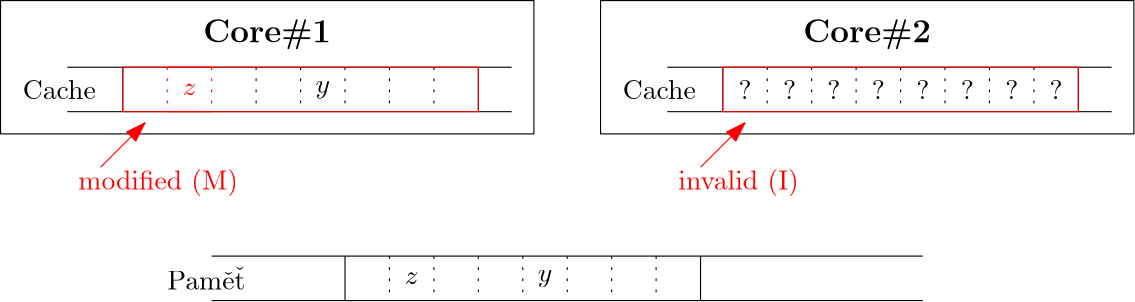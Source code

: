 <?xml version="1.0"?>
<!DOCTYPE ipe SYSTEM "ipe.dtd">
<ipe version="70206" creator="Ipe 7.2.7">
<info created="D:20180218220312" modified="D:20180218221113"/>
<ipestyle name="basic">
<symbol name="arrow/arc(spx)">
<path stroke="sym-stroke" fill="sym-stroke" pen="sym-pen">
0 0 m
-1 0.333 l
-1 -0.333 l
h
</path>
</symbol>
<symbol name="arrow/farc(spx)">
<path stroke="sym-stroke" fill="white" pen="sym-pen">
0 0 m
-1 0.333 l
-1 -0.333 l
h
</path>
</symbol>
<symbol name="arrow/ptarc(spx)">
<path stroke="sym-stroke" fill="sym-stroke" pen="sym-pen">
0 0 m
-1 0.333 l
-0.8 0 l
-1 -0.333 l
h
</path>
</symbol>
<symbol name="arrow/fptarc(spx)">
<path stroke="sym-stroke" fill="white" pen="sym-pen">
0 0 m
-1 0.333 l
-0.8 0 l
-1 -0.333 l
h
</path>
</symbol>
<symbol name="mark/circle(sx)" transformations="translations">
<path fill="sym-stroke">
0.6 0 0 0.6 0 0 e
0.4 0 0 0.4 0 0 e
</path>
</symbol>
<symbol name="mark/disk(sx)" transformations="translations">
<path fill="sym-stroke">
0.6 0 0 0.6 0 0 e
</path>
</symbol>
<symbol name="mark/fdisk(sfx)" transformations="translations">
<group>
<path fill="sym-fill">
0.5 0 0 0.5 0 0 e
</path>
<path fill="sym-stroke" fillrule="eofill">
0.6 0 0 0.6 0 0 e
0.4 0 0 0.4 0 0 e
</path>
</group>
</symbol>
<symbol name="mark/box(sx)" transformations="translations">
<path fill="sym-stroke" fillrule="eofill">
-0.6 -0.6 m
0.6 -0.6 l
0.6 0.6 l
-0.6 0.6 l
h
-0.4 -0.4 m
0.4 -0.4 l
0.4 0.4 l
-0.4 0.4 l
h
</path>
</symbol>
<symbol name="mark/square(sx)" transformations="translations">
<path fill="sym-stroke">
-0.6 -0.6 m
0.6 -0.6 l
0.6 0.6 l
-0.6 0.6 l
h
</path>
</symbol>
<symbol name="mark/fsquare(sfx)" transformations="translations">
<group>
<path fill="sym-fill">
-0.5 -0.5 m
0.5 -0.5 l
0.5 0.5 l
-0.5 0.5 l
h
</path>
<path fill="sym-stroke" fillrule="eofill">
-0.6 -0.6 m
0.6 -0.6 l
0.6 0.6 l
-0.6 0.6 l
h
-0.4 -0.4 m
0.4 -0.4 l
0.4 0.4 l
-0.4 0.4 l
h
</path>
</group>
</symbol>
<symbol name="mark/cross(sx)" transformations="translations">
<group>
<path fill="sym-stroke">
-0.43 -0.57 m
0.57 0.43 l
0.43 0.57 l
-0.57 -0.43 l
h
</path>
<path fill="sym-stroke">
-0.43 0.57 m
0.57 -0.43 l
0.43 -0.57 l
-0.57 0.43 l
h
</path>
</group>
</symbol>
<symbol name="arrow/fnormal(spx)">
<path stroke="sym-stroke" fill="white" pen="sym-pen">
0 0 m
-1 0.333 l
-1 -0.333 l
h
</path>
</symbol>
<symbol name="arrow/pointed(spx)">
<path stroke="sym-stroke" fill="sym-stroke" pen="sym-pen">
0 0 m
-1 0.333 l
-0.8 0 l
-1 -0.333 l
h
</path>
</symbol>
<symbol name="arrow/fpointed(spx)">
<path stroke="sym-stroke" fill="white" pen="sym-pen">
0 0 m
-1 0.333 l
-0.8 0 l
-1 -0.333 l
h
</path>
</symbol>
<symbol name="arrow/linear(spx)">
<path stroke="sym-stroke" pen="sym-pen">
-1 0.333 m
0 0 l
-1 -0.333 l
</path>
</symbol>
<symbol name="arrow/fdouble(spx)">
<path stroke="sym-stroke" fill="white" pen="sym-pen">
0 0 m
-1 0.333 l
-1 -0.333 l
h
-1 0 m
-2 0.333 l
-2 -0.333 l
h
</path>
</symbol>
<symbol name="arrow/double(spx)">
<path stroke="sym-stroke" fill="sym-stroke" pen="sym-pen">
0 0 m
-1 0.333 l
-1 -0.333 l
h
-1 0 m
-2 0.333 l
-2 -0.333 l
h
</path>
</symbol>
<pen name="heavier" value="0.8"/>
<pen name="fat" value="1.2"/>
<pen name="ultrafat" value="2"/>
<symbolsize name="large" value="5"/>
<symbolsize name="small" value="2"/>
<symbolsize name="tiny" value="1.1"/>
<arrowsize name="large" value="10"/>
<arrowsize name="small" value="5"/>
<arrowsize name="tiny" value="3"/>
<color name="red" value="1 0 0"/>
<color name="green" value="0 1 0"/>
<color name="blue" value="0 0 1"/>
<color name="yellow" value="1 1 0"/>
<color name="orange" value="1 0.647 0"/>
<color name="gold" value="1 0.843 0"/>
<color name="purple" value="0.627 0.125 0.941"/>
<color name="gray" value="0.745"/>
<color name="brown" value="0.647 0.165 0.165"/>
<color name="navy" value="0 0 0.502"/>
<color name="pink" value="1 0.753 0.796"/>
<color name="seagreen" value="0.18 0.545 0.341"/>
<color name="turquoise" value="0.251 0.878 0.816"/>
<color name="violet" value="0.933 0.51 0.933"/>
<color name="darkblue" value="0 0 0.545"/>
<color name="darkcyan" value="0 0.545 0.545"/>
<color name="darkgray" value="0.663"/>
<color name="darkgreen" value="0 0.392 0"/>
<color name="darkmagenta" value="0.545 0 0.545"/>
<color name="darkorange" value="1 0.549 0"/>
<color name="darkred" value="0.545 0 0"/>
<color name="lightblue" value="0.678 0.847 0.902"/>
<color name="lightcyan" value="0.878 1 1"/>
<color name="lightgray" value="0.827"/>
<color name="lightgreen" value="0.565 0.933 0.565"/>
<color name="lightyellow" value="1 1 0.878"/>
<dashstyle name="dashed" value="[4] 0"/>
<dashstyle name="dotted" value="[1 3] 0"/>
<dashstyle name="dash dotted" value="[4 2 1 2] 0"/>
<dashstyle name="dash dot dotted" value="[4 2 1 2 1 2] 0"/>
<textsize name="large" value="\large"/>
<textsize name="Large" value="\Large"/>
<textsize name="LARGE" value="\LARGE"/>
<textsize name="huge" value="\huge"/>
<textsize name="Huge" value="\Huge"/>
<textsize name="small" value="\small"/>
<textsize name="footnote" value="\footnotesize"/>
<textsize name="tiny" value="\tiny"/>
<textstyle name="center" begin="\begin{center}" end="\end{center}"/>
<textstyle name="itemize" begin="\begin{itemize}" end="\end{itemize}"/>
<textstyle name="item" begin="\begin{itemize}\item{}" end="\end{itemize}"/>
<gridsize name="4 pts" value="4"/>
<gridsize name="8 pts (~3 mm)" value="8"/>
<gridsize name="16 pts (~6 mm)" value="16"/>
<gridsize name="32 pts (~12 mm)" value="32"/>
<gridsize name="10 pts (~3.5 mm)" value="10"/>
<gridsize name="20 pts (~7 mm)" value="20"/>
<gridsize name="14 pts (~5 mm)" value="14"/>
<gridsize name="28 pts (~10 mm)" value="28"/>
<gridsize name="56 pts (~20 mm)" value="56"/>
<anglesize name="90 deg" value="90"/>
<anglesize name="60 deg" value="60"/>
<anglesize name="45 deg" value="45"/>
<anglesize name="30 deg" value="30"/>
<anglesize name="22.5 deg" value="22.5"/>
<opacity name="10%" value="0.1"/>
<opacity name="30%" value="0.3"/>
<opacity name="50%" value="0.5"/>
<opacity name="75%" value="0.75"/>
<tiling name="falling" angle="-60" step="4" width="1"/>
<tiling name="rising" angle="30" step="4" width="1"/>
</ipestyle>
<page>
<layer name="alpha"/>
<view layers="alpha" active="alpha"/>
<path layer="alpha" matrix="1 0 0 1 64 0" stroke="black">
32 720 m
288 720 l
</path>
<path matrix="1 0 0 1 64 0" stroke="black">
32 704 m
288 704 l
</path>
<text matrix="1 0 0 1 64 0" pos="16 712" stroke="black" type="label" width="28.089" height="8.1" depth="0" valign="center">Pam\v{e}\v{t}</text>
<path matrix="1 0 0 1 64 0" stroke="black">
80 720 m
80 704 l
</path>
<path matrix="1 0 0 1 64 0" stroke="black">
208 720 m
208 704 l
</path>
<text matrix="1 0 0 1 152 0" pos="16 712" stroke="black" type="label" width="5.071" height="4.289" depth="0" halign="center" valign="center">$z$</text>
<text matrix="1 0 0 1 200 0" pos="16 712" stroke="black" type="label" width="5.242" height="4.297" depth="1.93" halign="center" valign="center" style="math">y</text>
<path matrix="1 0 0 1 64 0" stroke="black" dash="dotted">
96 720 m
96 704 l
</path>
<path matrix="1 0 0 1 64 0" stroke="black" dash="dotted">
128 720 m
128 704 l
</path>
<path matrix="1 0 0 1 64 0" stroke="black" dash="dotted">
144 720 m
144 704 l
</path>
<path matrix="1 0 0 1 64 0" stroke="black" dash="dotted">
160 720 m
160 704 l
</path>
<path matrix="1 0 0 1 64 0" stroke="black" dash="dotted">
176 720 m
176 704 l
</path>
<path matrix="1 0 0 1 64 0" stroke="black" dash="dotted">
192 720 m
192 704 l
</path>
<path matrix="1 0 0 1 64 0" stroke="black" dash="dotted">
112 720 m
112 704 l
</path>
<path matrix="1 0 0 1 12 20" stroke="black">
32 768 m
192 768 l
</path>
<path matrix="1 0 0 1 12 4" stroke="black">
32 768 m
192 768 l
</path>
<text matrix="1 0 0 1 12 68" pos="16 712" stroke="black" type="label" width="26.29" height="6.918" depth="0" valign="center">Cache</text>
<path matrix="1 0 0 1 -16 68" stroke="black">
80 720 m
80 704 l
</path>
<path matrix="1 0 0 1 -16 68" stroke="black">
208 720 m
208 704 l
</path>
<text matrix="1 0 0 1 72 68" pos="16 712" stroke="red" type="label" width="5.071" height="4.289" depth="0" halign="center" valign="center" style="math">z</text>
<text matrix="1 0 0 1 120 68" pos="16 712" stroke="black" type="label" width="5.242" height="4.297" depth="1.93" halign="center" valign="center" style="math">y</text>
<path matrix="1 0 0 1 -16 68" stroke="red" dash="dotted">
96 720 m
96 704 l
</path>
<path matrix="1 0 0 1 -16 68" stroke="black" dash="dotted">
128 720 m
128 704 l
</path>
<path matrix="1 0 0 1 -16 68" stroke="black" dash="dotted">
144 720 m
144 704 l
</path>
<path matrix="1 0 0 1 -16 68" stroke="black" dash="dotted">
160 720 m
160 704 l
</path>
<path matrix="1 0 0 1 -16 68" stroke="black" dash="dotted">
176 720 m
176 704 l
</path>
<path matrix="1 0 0 1 -16 68" stroke="black" dash="dotted">
192 720 m
192 704 l
</path>
<path matrix="1 0 0 1 -16 68" stroke="red" dash="dotted">
112 720 m
112 704 l
</path>
<path matrix="1 0 0 1 228 20" stroke="black">
32 768 m
192 768 l
</path>
<path matrix="1 0 0 1 228 4" stroke="black">
32 768 m
192 768 l
</path>
<text matrix="1 0 0 1 228 68" pos="16 712" stroke="black" type="label" width="26.29" height="6.918" depth="0" valign="center">Cache</text>
<path matrix="1 0 0 1 200 68" stroke="black">
80 720 m
80 704 l
</path>
<path matrix="1 0 0 1 200 68" stroke="black">
208 720 m
208 704 l
</path>
<text matrix="1 0 0 1 288 68" pos="16 712" stroke="black" type="label" width="4.705" height="6.918" depth="0" halign="center" valign="center">?</text>
<path matrix="1 0 0 1 200 68" stroke="black" dash="dotted">
96 720 m
96 704 l
</path>
<path matrix="1 0 0 1 200 68" stroke="black" dash="dotted">
128 720 m
128 704 l
</path>
<path matrix="1 0 0 1 200 68" stroke="black" dash="dotted">
144 720 m
144 704 l
</path>
<path matrix="1 0 0 1 200 68" stroke="black" dash="dotted">
160 720 m
160 704 l
</path>
<path matrix="1 0 0 1 200 68" stroke="black" dash="dotted">
176 720 m
176 704 l
</path>
<path matrix="1 0 0 1 200 68" stroke="black" dash="dotted">
192 720 m
192 704 l
</path>
<path matrix="1 0 0 1 200 68" stroke="black" dash="dotted">
112 720 m
112 704 l
</path>
<path matrix="1 0 0 1 12 20" stroke="black">
8 744 m
8 792 l
200 792 l
200 744 l
h
</path>
<text matrix="1 0 0 1 12 20" pos="104 780" stroke="black" type="label" width="46.001" height="8.307" depth="2.32" halign="center" valign="center" size="large">\bf Core\#1</text>
<path matrix="1 0 0 1 228 20" stroke="black">
8 744 m
8 792 l
200 792 l
200 744 l
h
</path>
<text matrix="1 0 0 1 228 20" pos="104 780" stroke="black" type="label" width="46.001" height="8.307" depth="2.32" halign="center" valign="center" size="large">\bf Core\#2</text>
<path stroke="red">
80 788 m
96 788 l
</path>
<path stroke="red">
80 772 m
96 772 l
</path>
<path stroke="red">
64 788 m
64 772 l
192 772 l
192 788 l
h
</path>
<path stroke="red" arrow="normal/normal">
56 752 m
72 768 l
</path>
<text pos="48 744" stroke="red" type="label" width="57.562" height="7.473" depth="2.49" valign="baseline">modified (M)</text>
<path stroke="red">
280 788 m
280 772 l
408 772 l
408 788 l
h
</path>
<path matrix="1 0 0 1 216 0" stroke="red" arrow="normal/normal">
56 752 m
72 768 l
</path>
<text matrix="1 0 0 1 216 0" pos="48 744" stroke="red" type="label" width="43.448" height="7.473" depth="2.49" valign="baseline">invalid (I)</text>
<text matrix="1 0 0 1 272 68" pos="16 712" stroke="black" type="label" width="4.705" height="6.918" depth="0" halign="center" valign="center">?</text>
<text matrix="1 0 0 1 304 68" pos="16 712" stroke="black" type="label" width="4.705" height="6.918" depth="0" halign="center" valign="center">?</text>
<text matrix="1 0 0 1 320 68" pos="16 712" stroke="black" type="label" width="4.705" height="6.918" depth="0" halign="center" valign="center">?</text>
<text matrix="1 0 0 1 336 68" pos="16 712" stroke="black" type="label" width="4.705" height="6.918" depth="0" halign="center" valign="center">?</text>
<text matrix="1 0 0 1 352 68" pos="16 712" stroke="black" type="label" width="4.705" height="6.918" depth="0" halign="center" valign="center">?</text>
<text matrix="1 0 0 1 368 68" pos="16 712" stroke="black" type="label" width="4.705" height="6.918" depth="0" halign="center" valign="center">?</text>
<text matrix="1 0 0 1 384 68" pos="16 712" stroke="black" type="label" width="4.705" height="6.918" depth="0" halign="center" valign="center">?</text>
</page>
</ipe>
